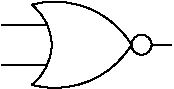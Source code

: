 #FIG 3.2
Landscape
Center
Inches
Letter  
100.00
Single
-2
1200 2
5 1 0 1 -1 -1 0 0 -1 0.000 0 0 0 0 600.000 1125.000 825 825 975 1125 825 1425
5 1 0 1 -1 -1 0 0 -1 0.000 0 1 0 0 1000.005 775.005 825 1425 1350 1350 1575 1125
5 1 0 1 -1 -1 0 0 -1 0.000 0 0 0 0 1000.005 1474.995 825 825 1350 900 1575 1125
1 3 0 1 -1 7 1 0 20 0.000 1 0.0000 1650 1125 75 75 1650 1125 1650 1200
2 1 0 1 -1 -1 0 0 0 0.000 0 0 -1 0 0 2
	 1725 1125 1875 1125
2 1 0 1 -1 -1 0 0 -1 0.000 0 0 7 0 0 2
	 600 975 940 975
2 1 0 1 -1 -1 0 0 -1 0.000 0 0 7 0 0 2
	 600 1275 940 1275
